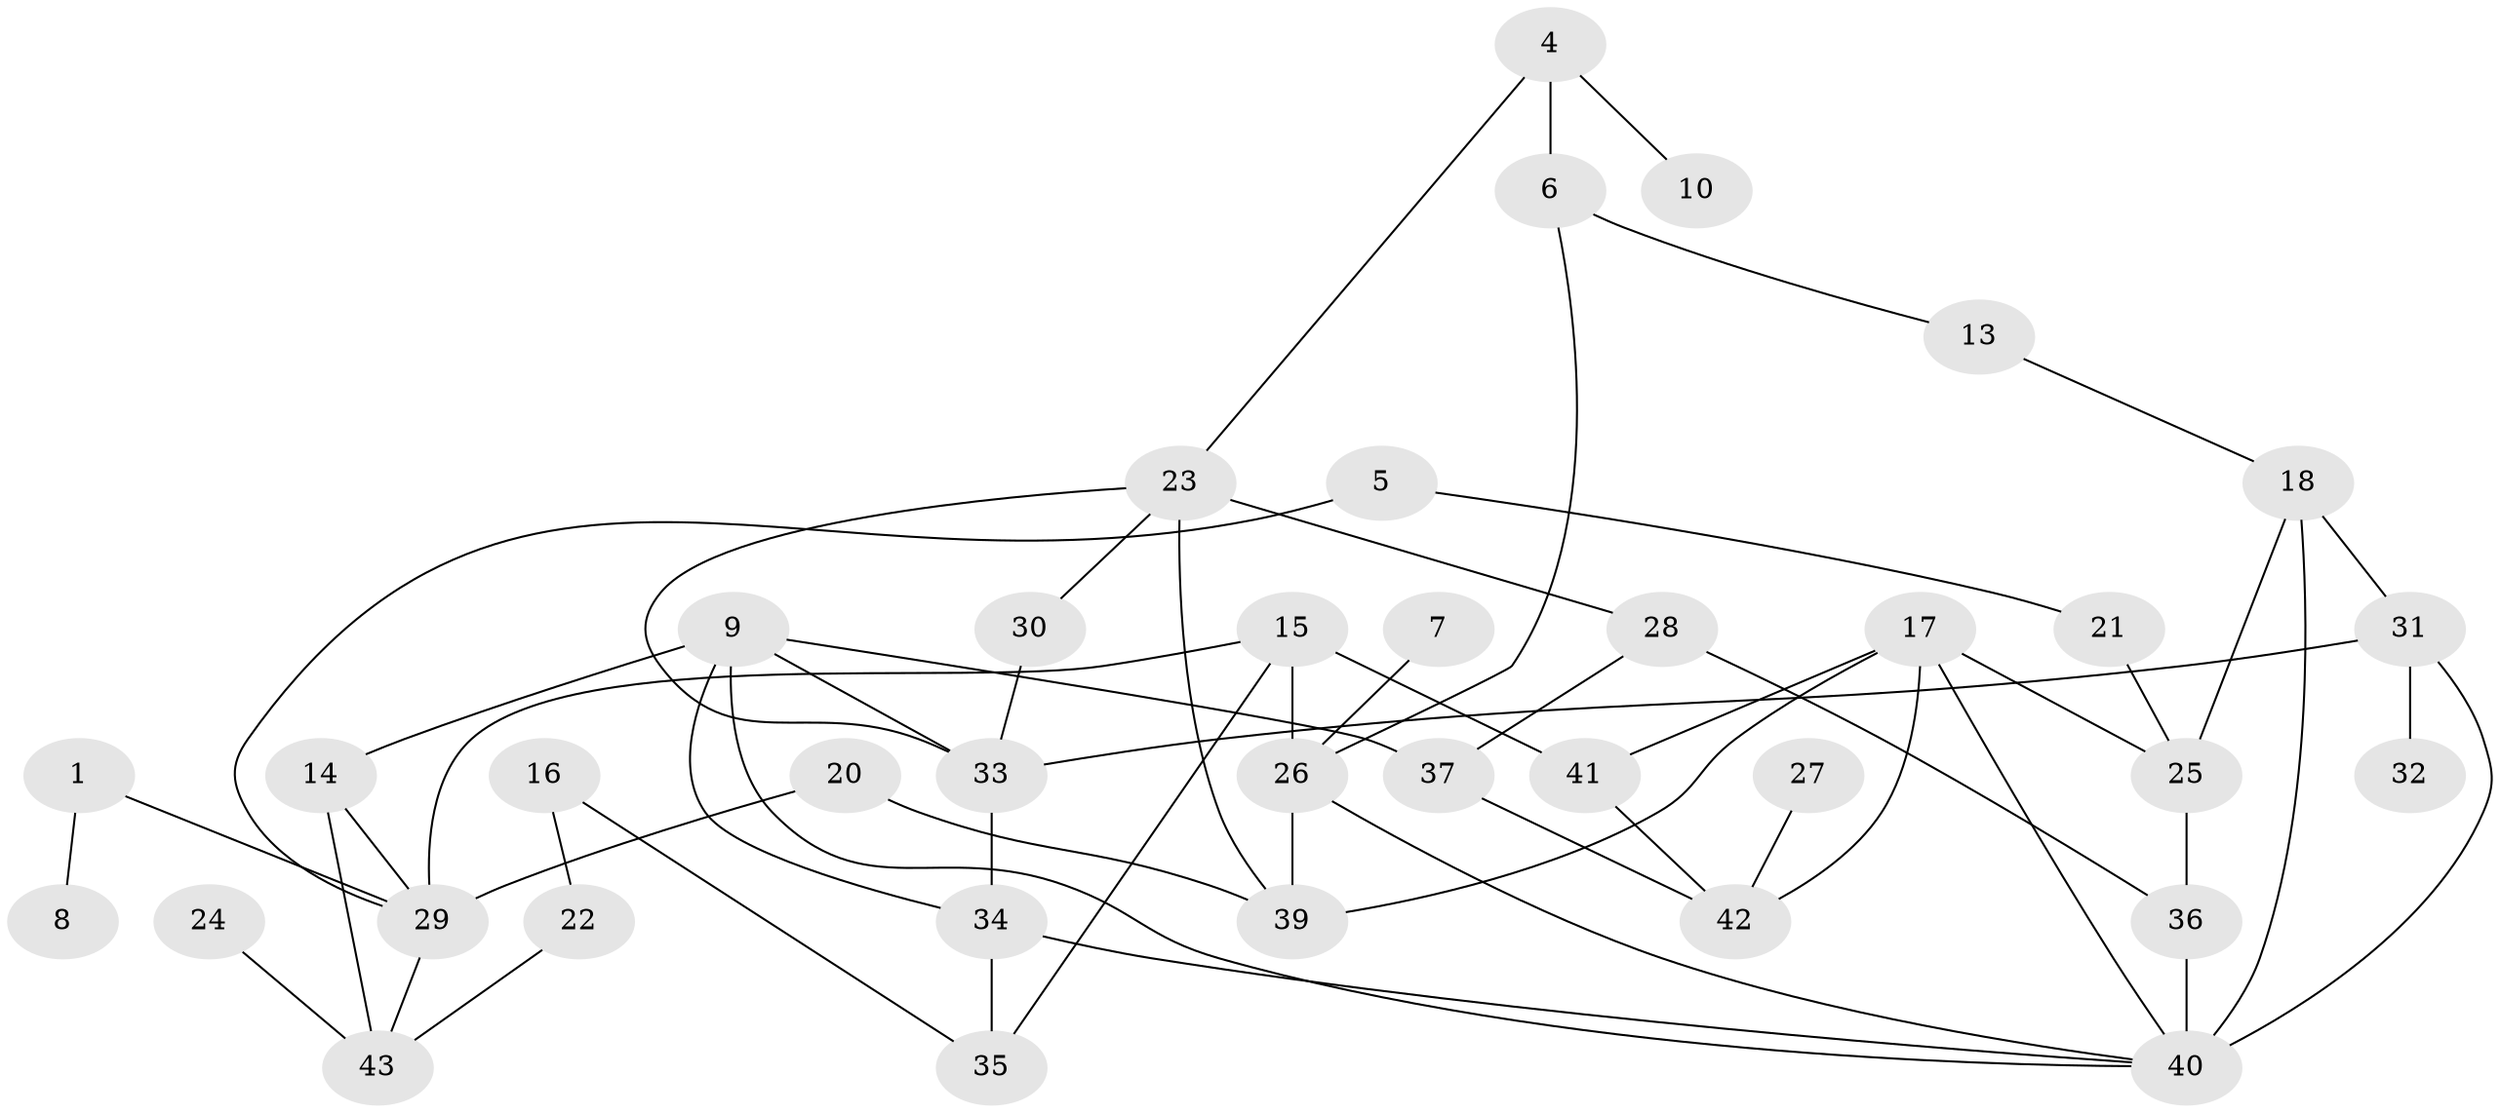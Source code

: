 // original degree distribution, {2: 0.3409090909090909, 1: 0.19318181818181818, 4: 0.13636363636363635, 6: 0.03409090909090909, 3: 0.1590909090909091, 0: 0.056818181818181816, 5: 0.06818181818181818, 7: 0.011363636363636364}
// Generated by graph-tools (version 1.1) at 2025/00/03/09/25 03:00:46]
// undirected, 37 vertices, 58 edges
graph export_dot {
graph [start="1"]
  node [color=gray90,style=filled];
  1;
  4;
  5;
  6;
  7;
  8;
  9;
  10;
  13;
  14;
  15;
  16;
  17;
  18;
  20;
  21;
  22;
  23;
  24;
  25;
  26;
  27;
  28;
  29;
  30;
  31;
  32;
  33;
  34;
  35;
  36;
  37;
  39;
  40;
  41;
  42;
  43;
  1 -- 8 [weight=1.0];
  1 -- 29 [weight=1.0];
  4 -- 6 [weight=1.0];
  4 -- 10 [weight=1.0];
  4 -- 23 [weight=1.0];
  5 -- 21 [weight=1.0];
  5 -- 29 [weight=1.0];
  6 -- 13 [weight=1.0];
  6 -- 26 [weight=1.0];
  7 -- 26 [weight=1.0];
  9 -- 14 [weight=1.0];
  9 -- 33 [weight=1.0];
  9 -- 34 [weight=1.0];
  9 -- 37 [weight=1.0];
  9 -- 40 [weight=1.0];
  13 -- 18 [weight=1.0];
  14 -- 29 [weight=1.0];
  14 -- 43 [weight=2.0];
  15 -- 26 [weight=1.0];
  15 -- 29 [weight=1.0];
  15 -- 35 [weight=1.0];
  15 -- 41 [weight=1.0];
  16 -- 22 [weight=1.0];
  16 -- 35 [weight=1.0];
  17 -- 25 [weight=1.0];
  17 -- 39 [weight=1.0];
  17 -- 40 [weight=1.0];
  17 -- 41 [weight=1.0];
  17 -- 42 [weight=1.0];
  18 -- 25 [weight=1.0];
  18 -- 31 [weight=1.0];
  18 -- 40 [weight=3.0];
  20 -- 29 [weight=1.0];
  20 -- 39 [weight=1.0];
  21 -- 25 [weight=2.0];
  22 -- 43 [weight=1.0];
  23 -- 28 [weight=1.0];
  23 -- 30 [weight=1.0];
  23 -- 33 [weight=1.0];
  23 -- 39 [weight=1.0];
  24 -- 43 [weight=1.0];
  25 -- 36 [weight=1.0];
  26 -- 39 [weight=1.0];
  26 -- 40 [weight=1.0];
  27 -- 42 [weight=1.0];
  28 -- 36 [weight=1.0];
  28 -- 37 [weight=1.0];
  29 -- 43 [weight=2.0];
  30 -- 33 [weight=1.0];
  31 -- 32 [weight=1.0];
  31 -- 33 [weight=2.0];
  31 -- 40 [weight=2.0];
  33 -- 34 [weight=1.0];
  34 -- 35 [weight=1.0];
  34 -- 40 [weight=1.0];
  36 -- 40 [weight=2.0];
  37 -- 42 [weight=1.0];
  41 -- 42 [weight=1.0];
}
